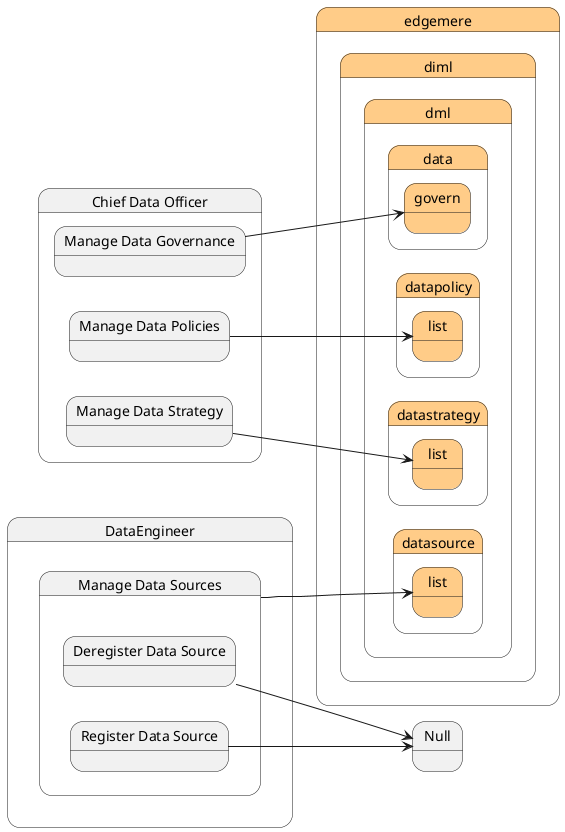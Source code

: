 @startuml
left to right direction



state "Chief Data Officer" as ChiefDataOfficer {
    state "Manage Data Governance" as ChiefDataOfficerManageDataGovernance {
    }
}
state "edgemere" as edgemere #ffcc88 {
state "diml" as edgemerediml #ffcc88 {
state "dml" as edgemeredimldml #ffcc88 {
state "data" as edgemeredimldmldata #ffcc88 {
state "govern" as edgemeredimldmldatagovern #ffcc88 {
}
}
}
}
}

ChiefDataOfficerManageDataGovernance --> edgemeredimldmldatagovern


 
state "Chief Data Officer" as ChiefDataOfficer {
    state "Manage Data Policies" as ChiefDataOfficerManageDataPolicies {
    }
}
state "edgemere" as edgemere #ffcc88 {
state "diml" as edgemerediml #ffcc88 {
state "dml" as edgemeredimldml #ffcc88 {
state "datapolicy" as edgemeredimldmldatapolicy #ffcc88 {
state "list" as edgemeredimldmldatapolicylist #ffcc88 {
}
}
}
}
}

ChiefDataOfficerManageDataPolicies --> edgemeredimldmldatapolicylist


 
state "Data Engineer" as DataEngineer {
    state "Manage Data Sources" as DataEngineerManageDataSources {
    }
}
state "edgemere" as edgemere #ffcc88 {
state "diml" as edgemerediml #ffcc88 {
state "dml" as edgemeredimldml #ffcc88 {
state "datasource" as edgemeredimldmldatasource #ffcc88 {
state "list" as edgemeredimldmldatasourcelist #ffcc88 {
}
}
}
}
}

DataEngineerManageDataSources --> edgemeredimldmldatasourcelist


    state "Data Engineer" as DataEngineer {
        state "Manage Data Sources" as DataEngineerManageDataSources {
            state "Deregister Data Source" as DataEngineerManageDataSourcesDeregisterDataSource {
            }
        }
    }
    
    DataEngineerManageDataSourcesDeregisterDataSource --> Null
    
 
    state "DataEngineer" as DataEngineer {
        state "Manage Data Sources" as DataEngineerManageDataSources {
            state "Register Data Source" as DataEngineerManageDataSourcesRegisterDataSource {
            }
        }
    }
    
    DataEngineerManageDataSourcesRegisterDataSource --> Null
    
 
 
state "Chief Data Officer" as ChiefDataOfficer {
    state "Manage Data Strategy" as ChiefDataOfficerManageDataStrategy {
    }
}
state "edgemere" as edgemere #ffcc88 {
state "diml" as edgemerediml #ffcc88 {
state "dml" as edgemeredimldml #ffcc88 {
state "datastrategy" as edgemeredimldmldatastrategy #ffcc88 {
state "list" as edgemeredimldmldatastrategylist #ffcc88 {
}
}
}
}
}

ChiefDataOfficerManageDataStrategy --> edgemeredimldmldatastrategylist


 

@enduml

